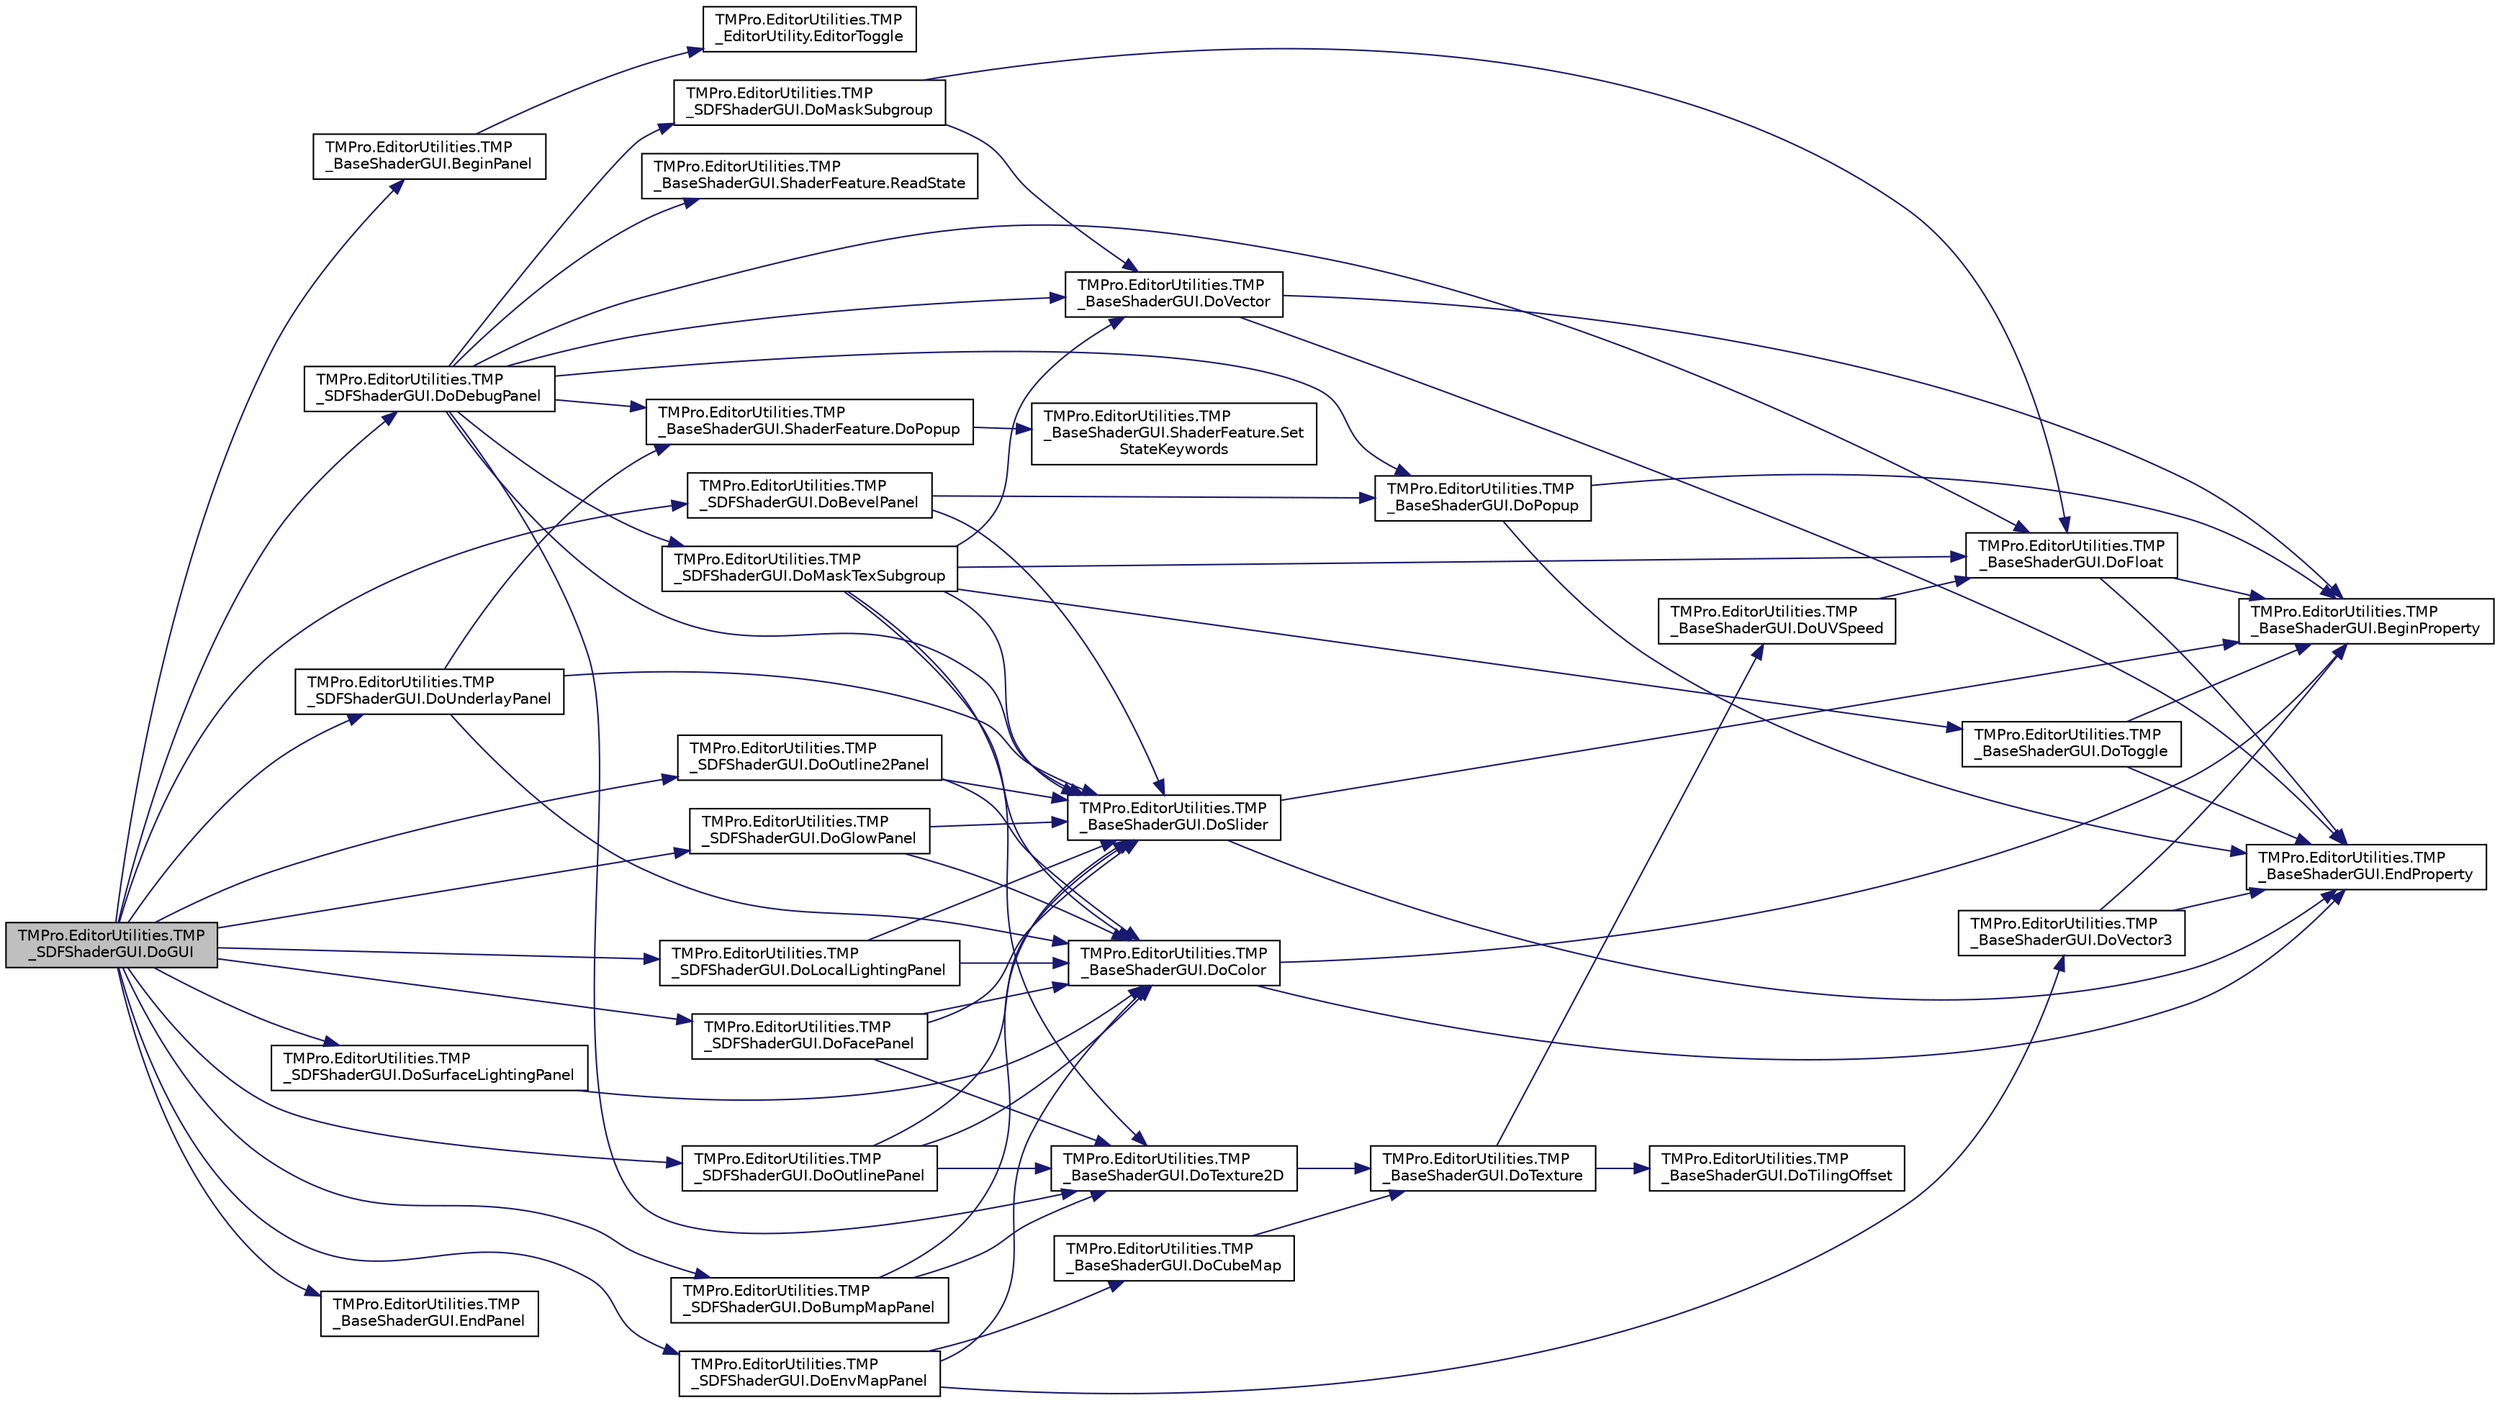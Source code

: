 digraph "TMPro.EditorUtilities.TMP_SDFShaderGUI.DoGUI"
{
 // LATEX_PDF_SIZE
  edge [fontname="Helvetica",fontsize="10",labelfontname="Helvetica",labelfontsize="10"];
  node [fontname="Helvetica",fontsize="10",shape=record];
  rankdir="LR";
  Node1 [label="TMPro.EditorUtilities.TMP\l_SDFShaderGUI.DoGUI",height=0.2,width=0.4,color="black", fillcolor="grey75", style="filled", fontcolor="black",tooltip="Override this method to create the specific shader GUI."];
  Node1 -> Node2 [color="midnightblue",fontsize="10",style="solid",fontname="Helvetica"];
  Node2 [label="TMPro.EditorUtilities.TMP\l_BaseShaderGUI.BeginPanel",height=0.2,width=0.4,color="black", fillcolor="white", style="filled",URL="$class_t_m_pro_1_1_editor_utilities_1_1_t_m_p___base_shader_g_u_i.html#a025663da6334820f0831da1f2b93acb4",tooltip=" "];
  Node2 -> Node3 [color="midnightblue",fontsize="10",style="solid",fontname="Helvetica"];
  Node3 [label="TMPro.EditorUtilities.TMP\l_EditorUtility.EditorToggle",height=0.2,width=0.4,color="black", fillcolor="white", style="filled",URL="$class_t_m_pro_1_1_editor_utilities_1_1_t_m_p___editor_utility.html#aee9d8d84e90e724694a0425528ab1b0b",tooltip=" "];
  Node1 -> Node4 [color="midnightblue",fontsize="10",style="solid",fontname="Helvetica"];
  Node4 [label="TMPro.EditorUtilities.TMP\l_SDFShaderGUI.DoBevelPanel",height=0.2,width=0.4,color="black", fillcolor="white", style="filled",URL="$class_t_m_pro_1_1_editor_utilities_1_1_t_m_p___s_d_f_shader_g_u_i.html#ac3f2e58a1009cf913b74c8fb13bf5783",tooltip=" "];
  Node4 -> Node5 [color="midnightblue",fontsize="10",style="solid",fontname="Helvetica"];
  Node5 [label="TMPro.EditorUtilities.TMP\l_BaseShaderGUI.DoPopup",height=0.2,width=0.4,color="black", fillcolor="white", style="filled",URL="$class_t_m_pro_1_1_editor_utilities_1_1_t_m_p___base_shader_g_u_i.html#a89a098396bd3d15f1657932e598cd989",tooltip=" "];
  Node5 -> Node6 [color="midnightblue",fontsize="10",style="solid",fontname="Helvetica"];
  Node6 [label="TMPro.EditorUtilities.TMP\l_BaseShaderGUI.BeginProperty",height=0.2,width=0.4,color="black", fillcolor="white", style="filled",URL="$class_t_m_pro_1_1_editor_utilities_1_1_t_m_p___base_shader_g_u_i.html#a8ba542687f443fa990345d158f6d0757",tooltip=" "];
  Node5 -> Node7 [color="midnightblue",fontsize="10",style="solid",fontname="Helvetica"];
  Node7 [label="TMPro.EditorUtilities.TMP\l_BaseShaderGUI.EndProperty",height=0.2,width=0.4,color="black", fillcolor="white", style="filled",URL="$class_t_m_pro_1_1_editor_utilities_1_1_t_m_p___base_shader_g_u_i.html#ace020b9210c1031a5c1d16812885ea44",tooltip=" "];
  Node4 -> Node8 [color="midnightblue",fontsize="10",style="solid",fontname="Helvetica"];
  Node8 [label="TMPro.EditorUtilities.TMP\l_BaseShaderGUI.DoSlider",height=0.2,width=0.4,color="black", fillcolor="white", style="filled",URL="$class_t_m_pro_1_1_editor_utilities_1_1_t_m_p___base_shader_g_u_i.html#a9278fc8116e980740730349bb7eefae1",tooltip=" "];
  Node8 -> Node6 [color="midnightblue",fontsize="10",style="solid",fontname="Helvetica"];
  Node8 -> Node7 [color="midnightblue",fontsize="10",style="solid",fontname="Helvetica"];
  Node1 -> Node9 [color="midnightblue",fontsize="10",style="solid",fontname="Helvetica"];
  Node9 [label="TMPro.EditorUtilities.TMP\l_SDFShaderGUI.DoBumpMapPanel",height=0.2,width=0.4,color="black", fillcolor="white", style="filled",URL="$class_t_m_pro_1_1_editor_utilities_1_1_t_m_p___s_d_f_shader_g_u_i.html#ae559e9b4ecc0b0aa75efb33c8fc0455f",tooltip=" "];
  Node9 -> Node8 [color="midnightblue",fontsize="10",style="solid",fontname="Helvetica"];
  Node9 -> Node10 [color="midnightblue",fontsize="10",style="solid",fontname="Helvetica"];
  Node10 [label="TMPro.EditorUtilities.TMP\l_BaseShaderGUI.DoTexture2D",height=0.2,width=0.4,color="black", fillcolor="white", style="filled",URL="$class_t_m_pro_1_1_editor_utilities_1_1_t_m_p___base_shader_g_u_i.html#abdebef0320477a84a0a1fa5ed036866b",tooltip=" "];
  Node10 -> Node11 [color="midnightblue",fontsize="10",style="solid",fontname="Helvetica"];
  Node11 [label="TMPro.EditorUtilities.TMP\l_BaseShaderGUI.DoTexture",height=0.2,width=0.4,color="black", fillcolor="white", style="filled",URL="$class_t_m_pro_1_1_editor_utilities_1_1_t_m_p___base_shader_g_u_i.html#a2d5ed1cf8d1e0643afa34917c6325c07",tooltip=" "];
  Node11 -> Node12 [color="midnightblue",fontsize="10",style="solid",fontname="Helvetica"];
  Node12 [label="TMPro.EditorUtilities.TMP\l_BaseShaderGUI.DoTilingOffset",height=0.2,width=0.4,color="black", fillcolor="white", style="filled",URL="$class_t_m_pro_1_1_editor_utilities_1_1_t_m_p___base_shader_g_u_i.html#a5ce0a0a64e00ba499ef6a3afe2abcb84",tooltip=" "];
  Node11 -> Node13 [color="midnightblue",fontsize="10",style="solid",fontname="Helvetica"];
  Node13 [label="TMPro.EditorUtilities.TMP\l_BaseShaderGUI.DoUVSpeed",height=0.2,width=0.4,color="black", fillcolor="white", style="filled",URL="$class_t_m_pro_1_1_editor_utilities_1_1_t_m_p___base_shader_g_u_i.html#aae11df19c3e706f686799da96eab4ea8",tooltip=" "];
  Node13 -> Node14 [color="midnightblue",fontsize="10",style="solid",fontname="Helvetica"];
  Node14 [label="TMPro.EditorUtilities.TMP\l_BaseShaderGUI.DoFloat",height=0.2,width=0.4,color="black", fillcolor="white", style="filled",URL="$class_t_m_pro_1_1_editor_utilities_1_1_t_m_p___base_shader_g_u_i.html#a1d899f08dbbdbea230663af27915bd00",tooltip=" "];
  Node14 -> Node6 [color="midnightblue",fontsize="10",style="solid",fontname="Helvetica"];
  Node14 -> Node7 [color="midnightblue",fontsize="10",style="solid",fontname="Helvetica"];
  Node1 -> Node15 [color="midnightblue",fontsize="10",style="solid",fontname="Helvetica"];
  Node15 [label="TMPro.EditorUtilities.TMP\l_SDFShaderGUI.DoDebugPanel",height=0.2,width=0.4,color="black", fillcolor="white", style="filled",URL="$class_t_m_pro_1_1_editor_utilities_1_1_t_m_p___s_d_f_shader_g_u_i.html#a1fc2c2d76f9f9b925623ff620658346c",tooltip=" "];
  Node15 -> Node14 [color="midnightblue",fontsize="10",style="solid",fontname="Helvetica"];
  Node15 -> Node16 [color="midnightblue",fontsize="10",style="solid",fontname="Helvetica"];
  Node16 [label="TMPro.EditorUtilities.TMP\l_SDFShaderGUI.DoMaskSubgroup",height=0.2,width=0.4,color="black", fillcolor="white", style="filled",URL="$class_t_m_pro_1_1_editor_utilities_1_1_t_m_p___s_d_f_shader_g_u_i.html#a03718a0774dddeda490297629e54d3f7",tooltip=" "];
  Node16 -> Node14 [color="midnightblue",fontsize="10",style="solid",fontname="Helvetica"];
  Node16 -> Node17 [color="midnightblue",fontsize="10",style="solid",fontname="Helvetica"];
  Node17 [label="TMPro.EditorUtilities.TMP\l_BaseShaderGUI.DoVector",height=0.2,width=0.4,color="black", fillcolor="white", style="filled",URL="$class_t_m_pro_1_1_editor_utilities_1_1_t_m_p___base_shader_g_u_i.html#a6eea04ec09167d1fb27859fa72ceccdb",tooltip=" "];
  Node17 -> Node6 [color="midnightblue",fontsize="10",style="solid",fontname="Helvetica"];
  Node17 -> Node7 [color="midnightblue",fontsize="10",style="solid",fontname="Helvetica"];
  Node15 -> Node18 [color="midnightblue",fontsize="10",style="solid",fontname="Helvetica"];
  Node18 [label="TMPro.EditorUtilities.TMP\l_SDFShaderGUI.DoMaskTexSubgroup",height=0.2,width=0.4,color="black", fillcolor="white", style="filled",URL="$class_t_m_pro_1_1_editor_utilities_1_1_t_m_p___s_d_f_shader_g_u_i.html#a371aebf026cdd5fbc32161782ff65aad",tooltip=" "];
  Node18 -> Node19 [color="midnightblue",fontsize="10",style="solid",fontname="Helvetica"];
  Node19 [label="TMPro.EditorUtilities.TMP\l_BaseShaderGUI.DoColor",height=0.2,width=0.4,color="black", fillcolor="white", style="filled",URL="$class_t_m_pro_1_1_editor_utilities_1_1_t_m_p___base_shader_g_u_i.html#a7f787e8efc629d8f87d64cf39b3b90ea",tooltip=" "];
  Node19 -> Node6 [color="midnightblue",fontsize="10",style="solid",fontname="Helvetica"];
  Node19 -> Node7 [color="midnightblue",fontsize="10",style="solid",fontname="Helvetica"];
  Node18 -> Node14 [color="midnightblue",fontsize="10",style="solid",fontname="Helvetica"];
  Node18 -> Node8 [color="midnightblue",fontsize="10",style="solid",fontname="Helvetica"];
  Node18 -> Node10 [color="midnightblue",fontsize="10",style="solid",fontname="Helvetica"];
  Node18 -> Node20 [color="midnightblue",fontsize="10",style="solid",fontname="Helvetica"];
  Node20 [label="TMPro.EditorUtilities.TMP\l_BaseShaderGUI.DoToggle",height=0.2,width=0.4,color="black", fillcolor="white", style="filled",URL="$class_t_m_pro_1_1_editor_utilities_1_1_t_m_p___base_shader_g_u_i.html#a3197f15b4a17cdac8e7c1330c4fb4630",tooltip=" "];
  Node20 -> Node6 [color="midnightblue",fontsize="10",style="solid",fontname="Helvetica"];
  Node20 -> Node7 [color="midnightblue",fontsize="10",style="solid",fontname="Helvetica"];
  Node18 -> Node17 [color="midnightblue",fontsize="10",style="solid",fontname="Helvetica"];
  Node15 -> Node21 [color="midnightblue",fontsize="10",style="solid",fontname="Helvetica"];
  Node21 [label="TMPro.EditorUtilities.TMP\l_BaseShaderGUI.ShaderFeature.DoPopup",height=0.2,width=0.4,color="black", fillcolor="white", style="filled",URL="$class_t_m_pro_1_1_editor_utilities_1_1_t_m_p___base_shader_g_u_i_1_1_shader_feature.html#a939172ac44e3efda12576a9572e001eb",tooltip=" "];
  Node21 -> Node22 [color="midnightblue",fontsize="10",style="solid",fontname="Helvetica"];
  Node22 [label="TMPro.EditorUtilities.TMP\l_BaseShaderGUI.ShaderFeature.Set\lStateKeywords",height=0.2,width=0.4,color="black", fillcolor="white", style="filled",URL="$class_t_m_pro_1_1_editor_utilities_1_1_t_m_p___base_shader_g_u_i_1_1_shader_feature.html#ae0a8dbc2d217fdc856496dd6a6f186ac",tooltip=" "];
  Node15 -> Node5 [color="midnightblue",fontsize="10",style="solid",fontname="Helvetica"];
  Node15 -> Node8 [color="midnightblue",fontsize="10",style="solid",fontname="Helvetica"];
  Node15 -> Node10 [color="midnightblue",fontsize="10",style="solid",fontname="Helvetica"];
  Node15 -> Node17 [color="midnightblue",fontsize="10",style="solid",fontname="Helvetica"];
  Node15 -> Node23 [color="midnightblue",fontsize="10",style="solid",fontname="Helvetica"];
  Node23 [label="TMPro.EditorUtilities.TMP\l_BaseShaderGUI.ShaderFeature.ReadState",height=0.2,width=0.4,color="black", fillcolor="white", style="filled",URL="$class_t_m_pro_1_1_editor_utilities_1_1_t_m_p___base_shader_g_u_i_1_1_shader_feature.html#a0dca9d0fb4ddc129cd29ee4d4079c788",tooltip=" "];
  Node1 -> Node24 [color="midnightblue",fontsize="10",style="solid",fontname="Helvetica"];
  Node24 [label="TMPro.EditorUtilities.TMP\l_SDFShaderGUI.DoEnvMapPanel",height=0.2,width=0.4,color="black", fillcolor="white", style="filled",URL="$class_t_m_pro_1_1_editor_utilities_1_1_t_m_p___s_d_f_shader_g_u_i.html#a96c0e5f77264a317665d3ae420bca1b3",tooltip=" "];
  Node24 -> Node19 [color="midnightblue",fontsize="10",style="solid",fontname="Helvetica"];
  Node24 -> Node25 [color="midnightblue",fontsize="10",style="solid",fontname="Helvetica"];
  Node25 [label="TMPro.EditorUtilities.TMP\l_BaseShaderGUI.DoCubeMap",height=0.2,width=0.4,color="black", fillcolor="white", style="filled",URL="$class_t_m_pro_1_1_editor_utilities_1_1_t_m_p___base_shader_g_u_i.html#a4a49537dbf39132cc76f9f7aa54b3ccb",tooltip=" "];
  Node25 -> Node11 [color="midnightblue",fontsize="10",style="solid",fontname="Helvetica"];
  Node24 -> Node26 [color="midnightblue",fontsize="10",style="solid",fontname="Helvetica"];
  Node26 [label="TMPro.EditorUtilities.TMP\l_BaseShaderGUI.DoVector3",height=0.2,width=0.4,color="black", fillcolor="white", style="filled",URL="$class_t_m_pro_1_1_editor_utilities_1_1_t_m_p___base_shader_g_u_i.html#aab81e299b6bf1facf1516791363f506a",tooltip=" "];
  Node26 -> Node6 [color="midnightblue",fontsize="10",style="solid",fontname="Helvetica"];
  Node26 -> Node7 [color="midnightblue",fontsize="10",style="solid",fontname="Helvetica"];
  Node1 -> Node27 [color="midnightblue",fontsize="10",style="solid",fontname="Helvetica"];
  Node27 [label="TMPro.EditorUtilities.TMP\l_SDFShaderGUI.DoFacePanel",height=0.2,width=0.4,color="black", fillcolor="white", style="filled",URL="$class_t_m_pro_1_1_editor_utilities_1_1_t_m_p___s_d_f_shader_g_u_i.html#a0387af393adf204da2741b688710ea48",tooltip=" "];
  Node27 -> Node19 [color="midnightblue",fontsize="10",style="solid",fontname="Helvetica"];
  Node27 -> Node8 [color="midnightblue",fontsize="10",style="solid",fontname="Helvetica"];
  Node27 -> Node10 [color="midnightblue",fontsize="10",style="solid",fontname="Helvetica"];
  Node1 -> Node28 [color="midnightblue",fontsize="10",style="solid",fontname="Helvetica"];
  Node28 [label="TMPro.EditorUtilities.TMP\l_SDFShaderGUI.DoGlowPanel",height=0.2,width=0.4,color="black", fillcolor="white", style="filled",URL="$class_t_m_pro_1_1_editor_utilities_1_1_t_m_p___s_d_f_shader_g_u_i.html#aeb8d31a27d1ea63ffdefa997b26c20a6",tooltip=" "];
  Node28 -> Node19 [color="midnightblue",fontsize="10",style="solid",fontname="Helvetica"];
  Node28 -> Node8 [color="midnightblue",fontsize="10",style="solid",fontname="Helvetica"];
  Node1 -> Node29 [color="midnightblue",fontsize="10",style="solid",fontname="Helvetica"];
  Node29 [label="TMPro.EditorUtilities.TMP\l_SDFShaderGUI.DoLocalLightingPanel",height=0.2,width=0.4,color="black", fillcolor="white", style="filled",URL="$class_t_m_pro_1_1_editor_utilities_1_1_t_m_p___s_d_f_shader_g_u_i.html#a4438709172ccd85df5e44f854be44219",tooltip=" "];
  Node29 -> Node19 [color="midnightblue",fontsize="10",style="solid",fontname="Helvetica"];
  Node29 -> Node8 [color="midnightblue",fontsize="10",style="solid",fontname="Helvetica"];
  Node1 -> Node30 [color="midnightblue",fontsize="10",style="solid",fontname="Helvetica"];
  Node30 [label="TMPro.EditorUtilities.TMP\l_SDFShaderGUI.DoOutline2Panel",height=0.2,width=0.4,color="black", fillcolor="white", style="filled",URL="$class_t_m_pro_1_1_editor_utilities_1_1_t_m_p___s_d_f_shader_g_u_i.html#a6250c8c600670b49b04d0aee247d2093",tooltip=" "];
  Node30 -> Node19 [color="midnightblue",fontsize="10",style="solid",fontname="Helvetica"];
  Node30 -> Node8 [color="midnightblue",fontsize="10",style="solid",fontname="Helvetica"];
  Node1 -> Node31 [color="midnightblue",fontsize="10",style="solid",fontname="Helvetica"];
  Node31 [label="TMPro.EditorUtilities.TMP\l_SDFShaderGUI.DoOutlinePanel",height=0.2,width=0.4,color="black", fillcolor="white", style="filled",URL="$class_t_m_pro_1_1_editor_utilities_1_1_t_m_p___s_d_f_shader_g_u_i.html#aaefef25399135646d786f4ea267284cf",tooltip=" "];
  Node31 -> Node19 [color="midnightblue",fontsize="10",style="solid",fontname="Helvetica"];
  Node31 -> Node8 [color="midnightblue",fontsize="10",style="solid",fontname="Helvetica"];
  Node31 -> Node10 [color="midnightblue",fontsize="10",style="solid",fontname="Helvetica"];
  Node1 -> Node32 [color="midnightblue",fontsize="10",style="solid",fontname="Helvetica"];
  Node32 [label="TMPro.EditorUtilities.TMP\l_SDFShaderGUI.DoSurfaceLightingPanel",height=0.2,width=0.4,color="black", fillcolor="white", style="filled",URL="$class_t_m_pro_1_1_editor_utilities_1_1_t_m_p___s_d_f_shader_g_u_i.html#a98e71645c95056a6d21431567ae8a36a",tooltip=" "];
  Node32 -> Node19 [color="midnightblue",fontsize="10",style="solid",fontname="Helvetica"];
  Node1 -> Node33 [color="midnightblue",fontsize="10",style="solid",fontname="Helvetica"];
  Node33 [label="TMPro.EditorUtilities.TMP\l_SDFShaderGUI.DoUnderlayPanel",height=0.2,width=0.4,color="black", fillcolor="white", style="filled",URL="$class_t_m_pro_1_1_editor_utilities_1_1_t_m_p___s_d_f_shader_g_u_i.html#ac84b6e875031e7851a2e4700230d76e5",tooltip=" "];
  Node33 -> Node19 [color="midnightblue",fontsize="10",style="solid",fontname="Helvetica"];
  Node33 -> Node21 [color="midnightblue",fontsize="10",style="solid",fontname="Helvetica"];
  Node33 -> Node8 [color="midnightblue",fontsize="10",style="solid",fontname="Helvetica"];
  Node1 -> Node34 [color="midnightblue",fontsize="10",style="solid",fontname="Helvetica"];
  Node34 [label="TMPro.EditorUtilities.TMP\l_BaseShaderGUI.EndPanel",height=0.2,width=0.4,color="black", fillcolor="white", style="filled",URL="$class_t_m_pro_1_1_editor_utilities_1_1_t_m_p___base_shader_g_u_i.html#ae4663303cae2be2a85d7e82475743902",tooltip=" "];
}
